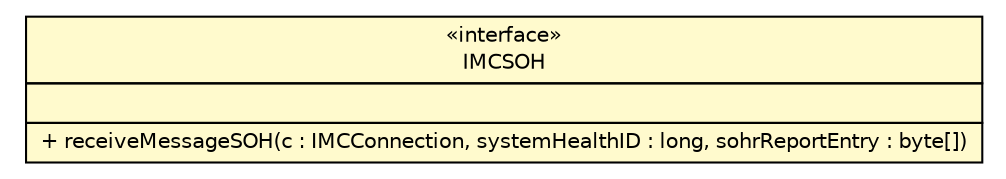 #!/usr/local/bin/dot
#
# Class diagram 
# Generated by UMLGraph version R5_6 (http://www.umlgraph.org/)
#

digraph G {
	edge [fontname="Helvetica",fontsize=10,labelfontname="Helvetica",labelfontsize=10];
	node [fontname="Helvetica",fontsize=10,shape=plaintext];
	nodesep=0.25;
	ranksep=0.5;
	// org.trustedcomputinggroup.tnc.ifimc.IMCSOH
	c94 [label=<<table title="org.trustedcomputinggroup.tnc.ifimc.IMCSOH" border="0" cellborder="1" cellspacing="0" cellpadding="2" port="p" bgcolor="lemonChiffon" href="./IMCSOH.html">
		<tr><td><table border="0" cellspacing="0" cellpadding="1">
<tr><td align="center" balign="center"> &#171;interface&#187; </td></tr>
<tr><td align="center" balign="center"> IMCSOH </td></tr>
		</table></td></tr>
		<tr><td><table border="0" cellspacing="0" cellpadding="1">
<tr><td align="left" balign="left">  </td></tr>
		</table></td></tr>
		<tr><td><table border="0" cellspacing="0" cellpadding="1">
<tr><td align="left" balign="left"> + receiveMessageSOH(c : IMCConnection, systemHealthID : long, sohrReportEntry : byte[]) </td></tr>
		</table></td></tr>
		</table>>, URL="./IMCSOH.html", fontname="Helvetica", fontcolor="black", fontsize=10.0];
}

